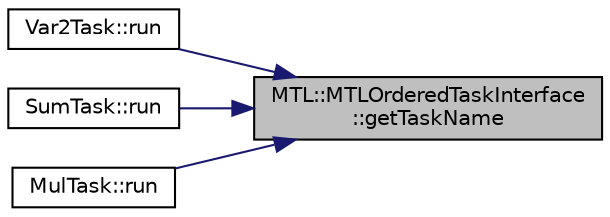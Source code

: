 digraph "MTL::MTLOrderedTaskInterface::getTaskName"
{
 // LATEX_PDF_SIZE
  edge [fontname="Helvetica",fontsize="10",labelfontname="Helvetica",labelfontsize="10"];
  node [fontname="Helvetica",fontsize="10",shape=record];
  rankdir="RL";
  Node1 [label="MTL::MTLOrderedTaskInterface\l::getTaskName",height=0.2,width=0.4,color="black", fillcolor="grey75", style="filled", fontcolor="black",tooltip="Get the Task Name."];
  Node1 -> Node2 [dir="back",color="midnightblue",fontsize="10",style="solid",fontname="Helvetica"];
  Node2 [label="Var2Task::run",height=0.2,width=0.4,color="black", fillcolor="white", style="filled",URL="$d7/d43/classVar2Task.html#a3eedeab14a69f2adf74990348ae1262c",tooltip="The function that represent the task."];
  Node1 -> Node3 [dir="back",color="midnightblue",fontsize="10",style="solid",fontname="Helvetica"];
  Node3 [label="SumTask::run",height=0.2,width=0.4,color="black", fillcolor="white", style="filled",URL="$d5/db5/classSumTask.html#abc2e01dd73920c593202b7b774845dd5",tooltip="The function that represent the task."];
  Node1 -> Node4 [dir="back",color="midnightblue",fontsize="10",style="solid",fontname="Helvetica"];
  Node4 [label="MulTask::run",height=0.2,width=0.4,color="black", fillcolor="white", style="filled",URL="$dd/d7d/classMulTask.html#afae822de66e48d99d2fc9bf486c452b5",tooltip="The function that represent the task."];
}
